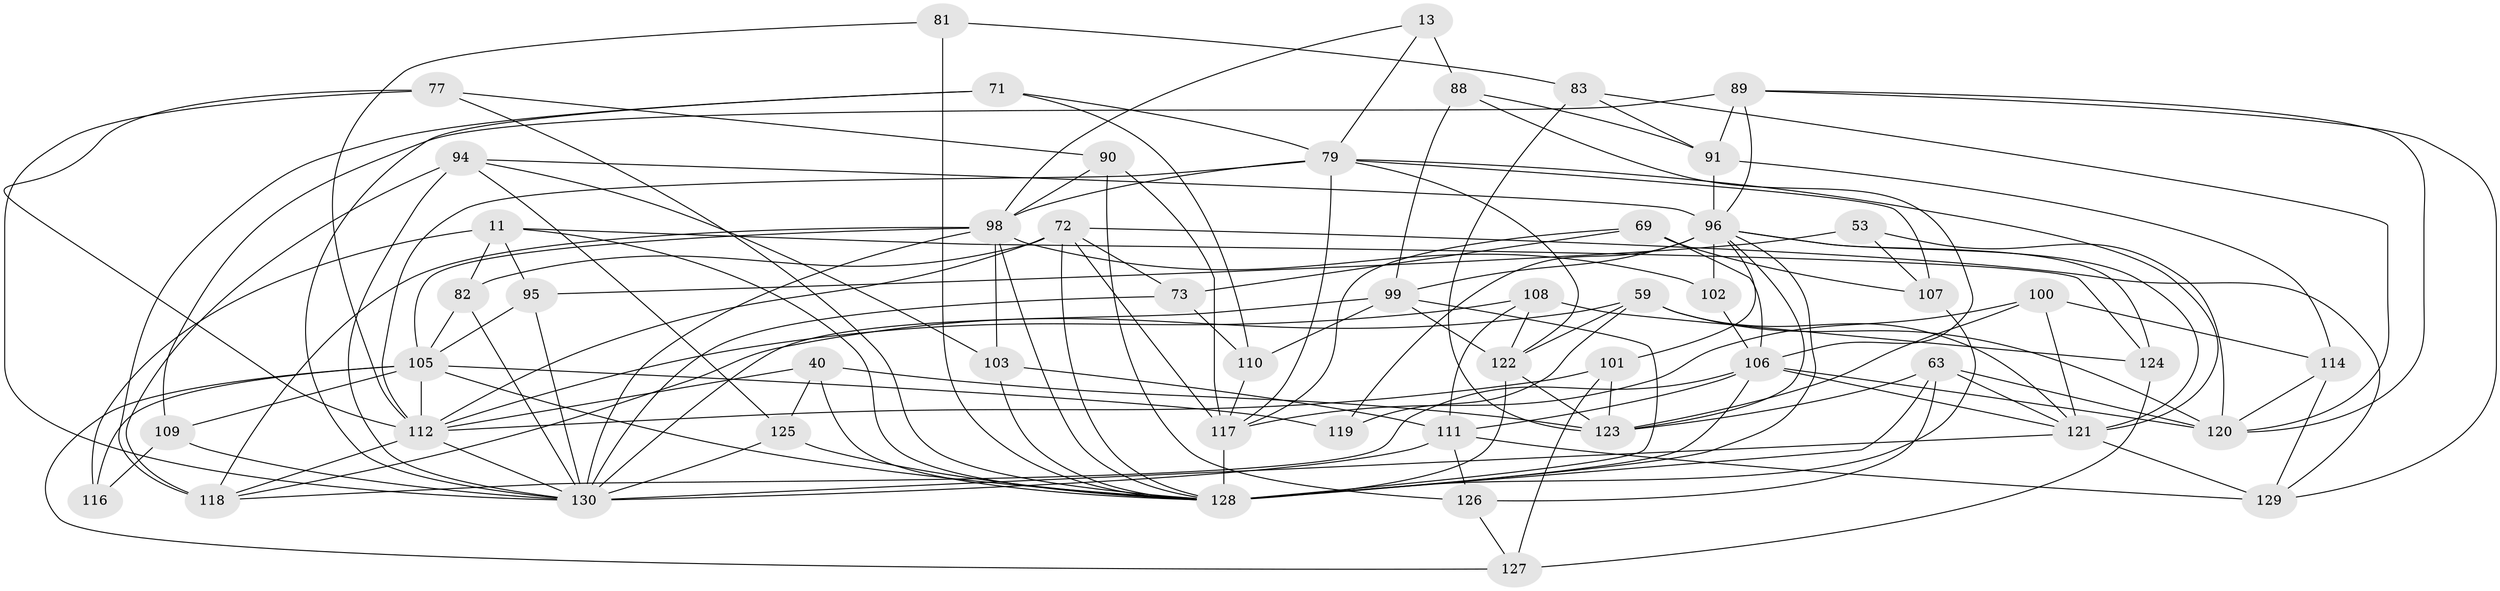 // original degree distribution, {4: 1.0}
// Generated by graph-tools (version 1.1) at 2025/02/03/04/25 22:02:57]
// undirected, 52 vertices, 142 edges
graph export_dot {
graph [start="1"]
  node [color=gray90,style=filled];
  11 [super="+10"];
  13;
  40 [super="+16"];
  53;
  59 [super="+23"];
  63 [super="+54"];
  69;
  71;
  72 [super="+44"];
  73;
  77;
  79 [super="+64"];
  81;
  82 [super="+36"];
  83;
  88 [super="+2"];
  89 [super="+20"];
  90;
  91 [super="+6"];
  94 [super="+41"];
  95;
  96 [super="+5+27+12+70"];
  98 [super="+42+93+67+76"];
  99 [super="+22+43"];
  100;
  101 [super="+92"];
  102;
  103 [super="+74"];
  105 [super="+24+31+84"];
  106 [super="+66"];
  107 [super="+18"];
  108;
  109 [super="+68"];
  110 [super="+30"];
  111 [super="+57"];
  112 [super="+1+15+78"];
  114;
  116;
  117 [super="+55+113"];
  118 [super="+104"];
  119;
  120 [super="+32+50"];
  121 [super="+7+62+45"];
  122 [super="+65"];
  123 [super="+25+85"];
  124;
  125 [super="+86"];
  126;
  127;
  128 [super="+19+47+21+34+38+48+80"];
  129 [super="+87"];
  130 [super="+75+115+97"];
  11 -- 124;
  11 -- 95;
  11 -- 116 [weight=2];
  11 -- 82;
  11 -- 128;
  13 -- 79;
  13 -- 88 [weight=2];
  13 -- 98;
  40 -- 123 [weight=2];
  40 -- 125 [weight=2];
  40 -- 128;
  40 -- 112;
  53 -- 95;
  53 -- 107 [weight=2];
  53 -- 120;
  59 -- 119 [weight=2];
  59 -- 122;
  59 -- 121;
  59 -- 118;
  59 -- 120;
  63 -- 121;
  63 -- 128;
  63 -- 120 [weight=2];
  63 -- 123;
  63 -- 126;
  69 -- 73;
  69 -- 106;
  69 -- 107;
  69 -- 117;
  71 -- 110;
  71 -- 79;
  71 -- 118;
  71 -- 130;
  72 -- 73;
  72 -- 117;
  72 -- 112 [weight=3];
  72 -- 128;
  72 -- 129;
  72 -- 82;
  73 -- 110;
  73 -- 130;
  77 -- 90;
  77 -- 112;
  77 -- 128;
  77 -- 130;
  79 -- 112;
  79 -- 98;
  79 -- 117;
  79 -- 121;
  79 -- 107;
  79 -- 122;
  81 -- 83;
  81 -- 128 [weight=2];
  81 -- 112;
  82 -- 105 [weight=2];
  82 -- 130 [weight=2];
  83 -- 120;
  83 -- 91;
  83 -- 123;
  88 -- 91 [weight=2];
  88 -- 99;
  88 -- 106;
  89 -- 91;
  89 -- 96;
  89 -- 109 [weight=2];
  89 -- 120;
  89 -- 129;
  90 -- 126;
  90 -- 117;
  90 -- 98;
  91 -- 114;
  91 -- 96;
  94 -- 96 [weight=2];
  94 -- 118 [weight=3];
  94 -- 125;
  94 -- 103;
  94 -- 130;
  95 -- 105;
  95 -- 130;
  96 -- 102 [weight=2];
  96 -- 124;
  96 -- 101 [weight=2];
  96 -- 99 [weight=3];
  96 -- 123;
  96 -- 119;
  96 -- 121;
  96 -- 128;
  98 -- 130 [weight=2];
  98 -- 105;
  98 -- 102;
  98 -- 128 [weight=2];
  98 -- 103 [weight=2];
  98 -- 118;
  99 -- 110 [weight=3];
  99 -- 128;
  99 -- 130;
  99 -- 122;
  100 -- 123;
  100 -- 114;
  100 -- 117;
  100 -- 121;
  101 -- 127;
  101 -- 112 [weight=2];
  101 -- 123;
  102 -- 106;
  103 -- 111 [weight=2];
  103 -- 128;
  105 -- 116;
  105 -- 119;
  105 -- 112 [weight=2];
  105 -- 109 [weight=2];
  105 -- 127;
  105 -- 128;
  106 -- 118;
  106 -- 111;
  106 -- 128;
  106 -- 120;
  106 -- 121;
  107 -- 128 [weight=2];
  108 -- 124;
  108 -- 112;
  108 -- 111;
  108 -- 122;
  109 -- 116;
  109 -- 130;
  110 -- 117;
  111 -- 130 [weight=2];
  111 -- 129;
  111 -- 126;
  112 -- 118;
  112 -- 130;
  114 -- 129;
  114 -- 120;
  117 -- 128 [weight=4];
  121 -- 129 [weight=2];
  121 -- 130 [weight=2];
  122 -- 128 [weight=3];
  122 -- 123;
  124 -- 127;
  125 -- 130 [weight=2];
  125 -- 128;
  126 -- 127;
}
